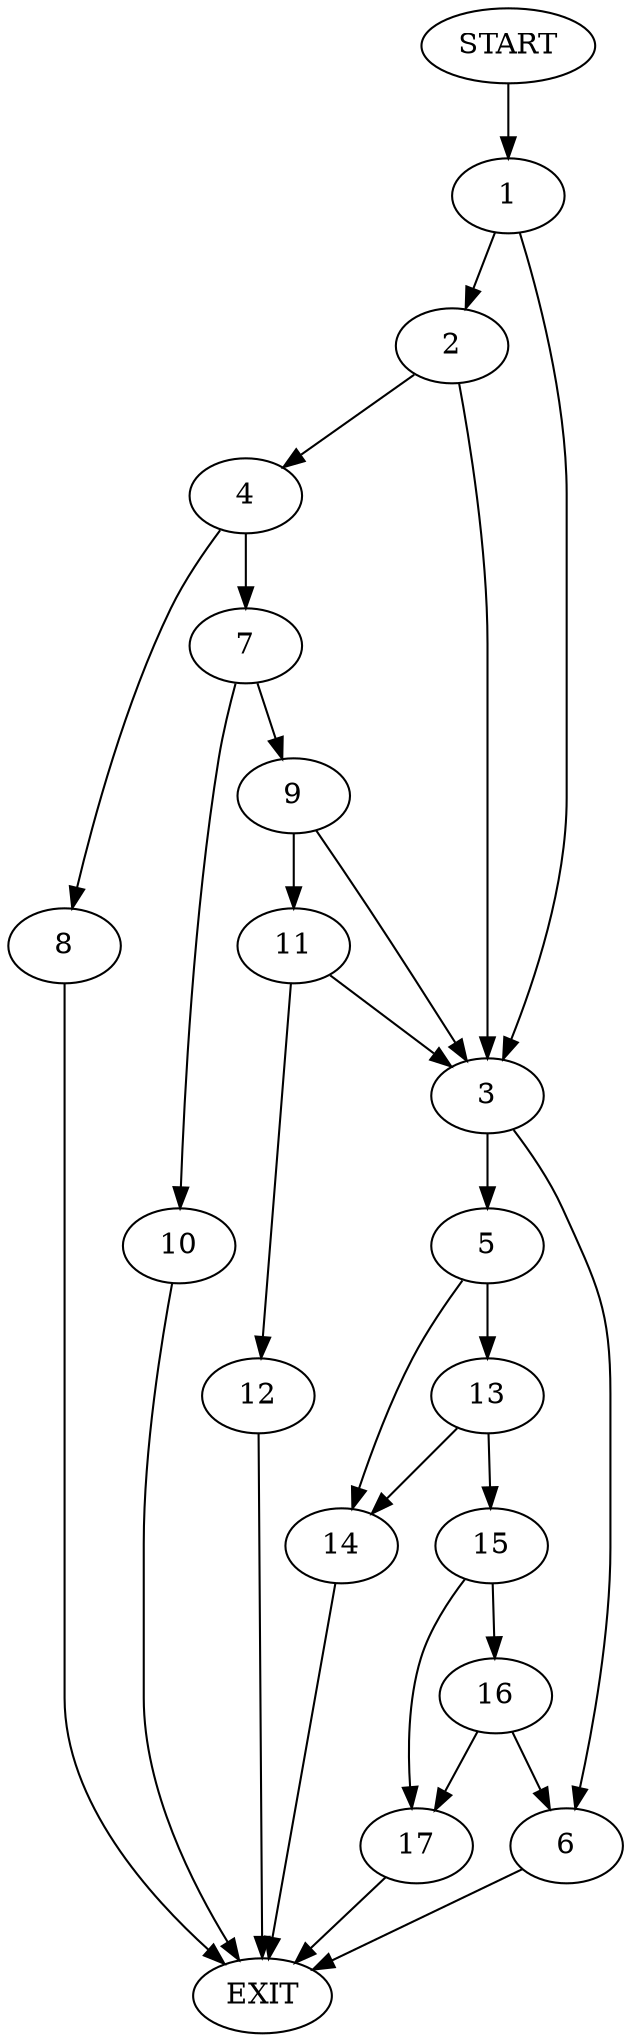 digraph {
0 [label="START"]
18 [label="EXIT"]
0 -> 1
1 -> 2
1 -> 3
2 -> 4
2 -> 3
3 -> 5
3 -> 6
4 -> 7
4 -> 8
8 -> 18
7 -> 9
7 -> 10
10 -> 18
9 -> 3
9 -> 11
11 -> 12
11 -> 3
12 -> 18
6 -> 18
5 -> 13
5 -> 14
13 -> 15
13 -> 14
14 -> 18
15 -> 16
15 -> 17
17 -> 18
16 -> 17
16 -> 6
}
